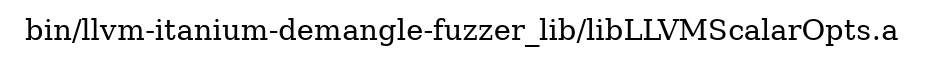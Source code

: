 digraph "bin/llvm-itanium-demangle-fuzzer_lib/libLLVMScalarOpts.a" {
	label="bin/llvm-itanium-demangle-fuzzer_lib/libLLVMScalarOpts.a";
	rankdir="LR"

}
